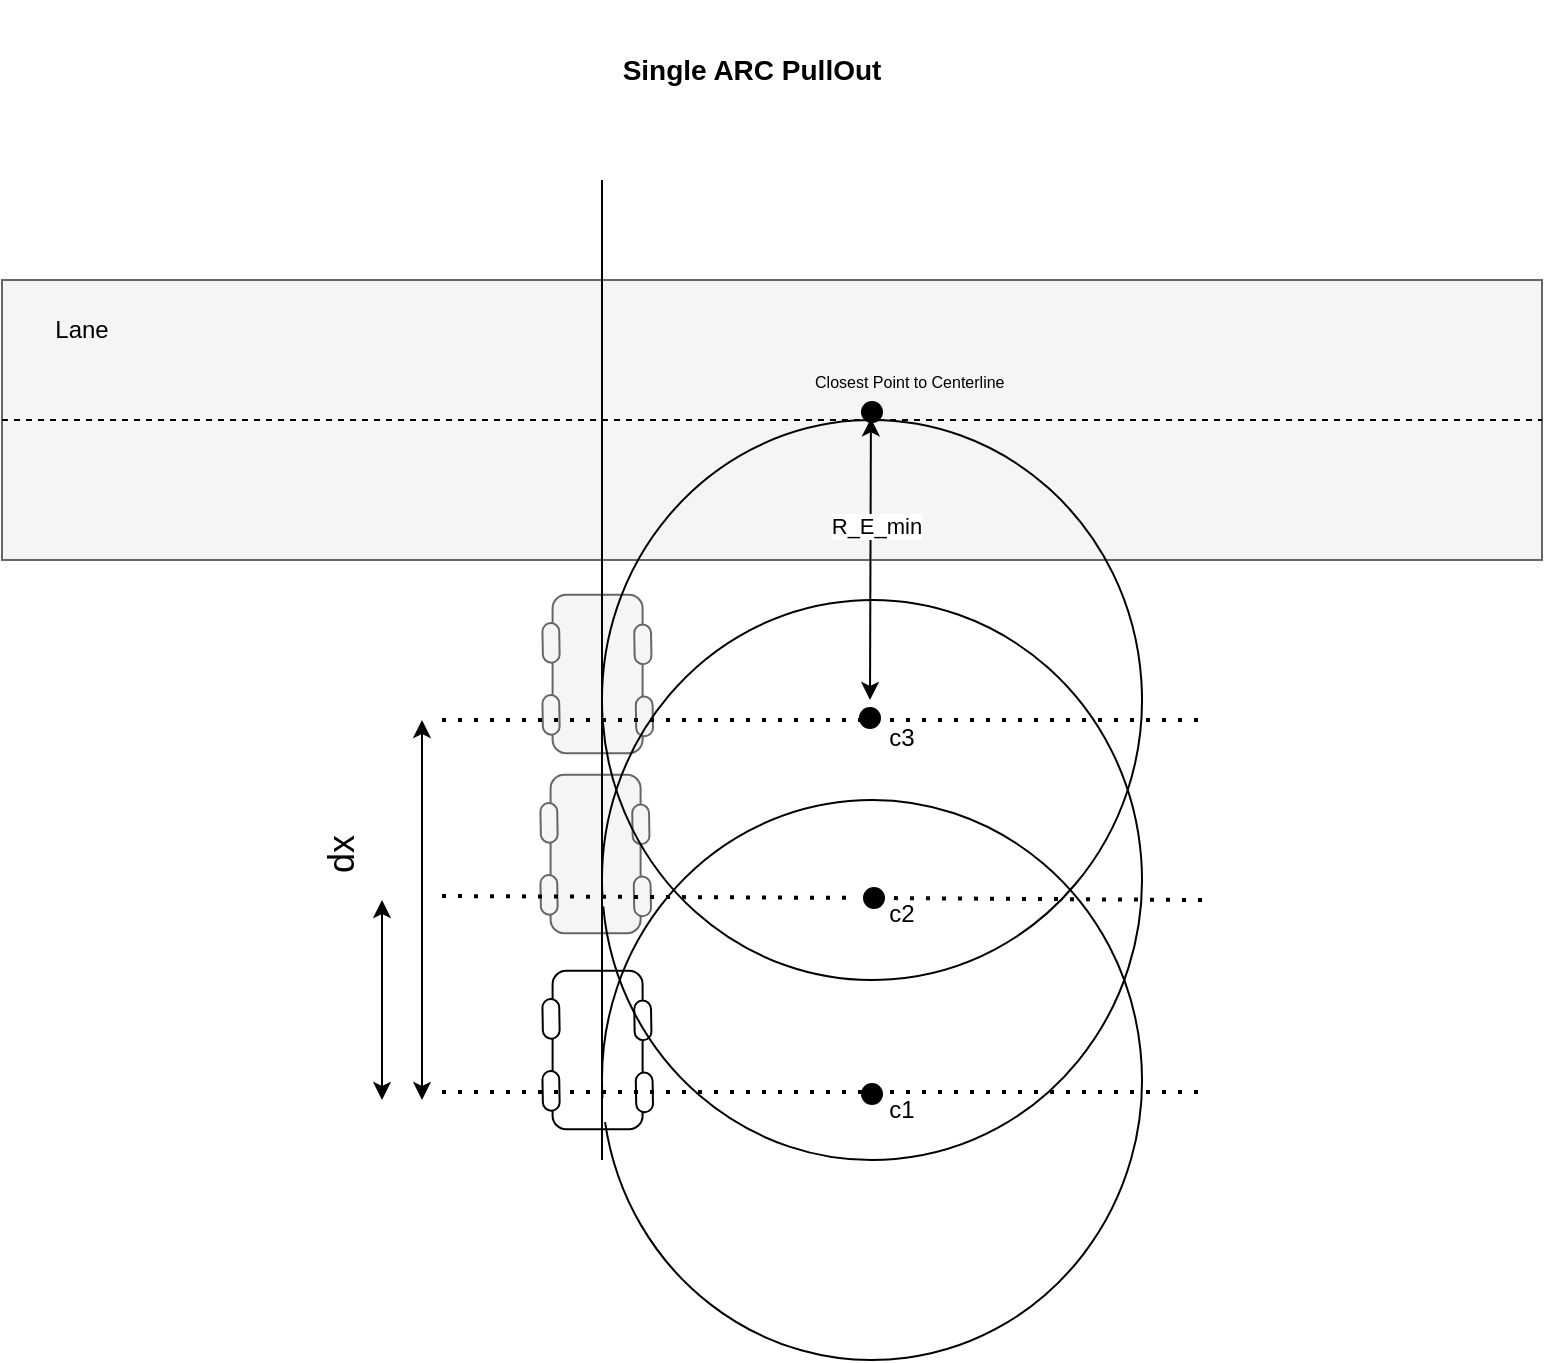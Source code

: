 <mxfile version="24.0.7" type="github">
  <diagram name="Page-1" id="Pt5XmXkUgXX5CUJL7lyF">
    <mxGraphModel dx="1259" dy="698" grid="1" gridSize="10" guides="1" tooltips="1" connect="1" arrows="1" fold="1" page="1" pageScale="1" pageWidth="850" pageHeight="1100" math="0" shadow="0">
      <root>
        <mxCell id="0" />
        <mxCell id="1" parent="0" />
        <mxCell id="7mx6neNdzKKeHJUGSRut-3" value="" style="rounded=0;whiteSpace=wrap;html=1;fillColor=#f5f5f5;fontColor=#333333;strokeColor=#666666;" vertex="1" parent="1">
          <mxGeometry x="50" y="230" width="770" height="140" as="geometry" />
        </mxCell>
        <mxCell id="7mx6neNdzKKeHJUGSRut-4" value="" style="endArrow=none;dashed=1;html=1;rounded=0;exitX=0;exitY=0.5;exitDx=0;exitDy=0;entryX=1;entryY=0.5;entryDx=0;entryDy=0;" edge="1" parent="1" source="7mx6neNdzKKeHJUGSRut-3" target="7mx6neNdzKKeHJUGSRut-3">
          <mxGeometry width="50" height="50" relative="1" as="geometry">
            <mxPoint x="400" y="480" as="sourcePoint" />
            <mxPoint x="450" y="430" as="targetPoint" />
          </mxGeometry>
        </mxCell>
        <mxCell id="7mx6neNdzKKeHJUGSRut-36" value="" style="group;dashed=1;dashPattern=1 1;" vertex="1" connectable="0" parent="1">
          <mxGeometry x="320" y="570" width="60" height="90" as="geometry" />
        </mxCell>
        <mxCell id="7mx6neNdzKKeHJUGSRut-37" value="" style="group" vertex="1" connectable="0" parent="7mx6neNdzKKeHJUGSRut-36">
          <mxGeometry x="1.18" width="58.82" height="90" as="geometry" />
        </mxCell>
        <mxCell id="7mx6neNdzKKeHJUGSRut-38" value="" style="rounded=1;whiteSpace=wrap;html=1;rotation=90;" vertex="1" parent="7mx6neNdzKKeHJUGSRut-37">
          <mxGeometry x="-12.974" y="22.5" width="79.189" height="45" as="geometry" />
        </mxCell>
        <mxCell id="7mx6neNdzKKeHJUGSRut-39" value="" style="rounded=1;whiteSpace=wrap;html=1;rotation=89;arcSize=50;" vertex="1" parent="7mx6neNdzKKeHJUGSRut-37">
          <mxGeometry x="-6.558" y="61.252" width="19.799" height="8.385" as="geometry" />
        </mxCell>
        <mxCell id="7mx6neNdzKKeHJUGSRut-41" value="" style="rounded=1;whiteSpace=wrap;html=1;rotation=89;arcSize=50;" vertex="1" parent="7mx6neNdzKKeHJUGSRut-36">
          <mxGeometry x="41.298" y="62.002" width="19.799" height="8.385" as="geometry" />
        </mxCell>
        <mxCell id="7mx6neNdzKKeHJUGSRut-42" value="" style="rounded=1;whiteSpace=wrap;html=1;rotation=89;arcSize=50;" vertex="1" parent="7mx6neNdzKKeHJUGSRut-36">
          <mxGeometry x="-5.379" y="25.253" width="19.799" height="8.385" as="geometry" />
        </mxCell>
        <mxCell id="7mx6neNdzKKeHJUGSRut-43" value="" style="rounded=1;whiteSpace=wrap;html=1;rotation=89;arcSize=50;" vertex="1" parent="7mx6neNdzKKeHJUGSRut-36">
          <mxGeometry x="40.52" y="26.003" width="19.799" height="8.385" as="geometry" />
        </mxCell>
        <mxCell id="7mx6neNdzKKeHJUGSRut-45" value="" style="group;dashed=1;dashPattern=1 1;opacity=0;fillColor=#f5f5f5;fontColor=#333333;strokeColor=#666666;" vertex="1" connectable="0" parent="1">
          <mxGeometry x="319" y="472" width="60.0" height="90" as="geometry" />
        </mxCell>
        <mxCell id="7mx6neNdzKKeHJUGSRut-46" value="" style="group;opacity=0;fillColor=#f5f5f5;fontColor=#333333;strokeColor=#666666;" vertex="1" connectable="0" parent="7mx6neNdzKKeHJUGSRut-45">
          <mxGeometry x="1.18" width="58.82" height="90" as="geometry" />
        </mxCell>
        <mxCell id="7mx6neNdzKKeHJUGSRut-47" value="" style="rounded=1;whiteSpace=wrap;html=1;rotation=90;fillColor=#f5f5f5;fontColor=#333333;strokeColor=#666666;" vertex="1" parent="7mx6neNdzKKeHJUGSRut-46">
          <mxGeometry x="-12.974" y="22.5" width="79.189" height="45" as="geometry" />
        </mxCell>
        <mxCell id="7mx6neNdzKKeHJUGSRut-48" value="" style="rounded=1;whiteSpace=wrap;html=1;rotation=89;arcSize=50;fillColor=#f5f5f5;fontColor=#333333;strokeColor=#666666;" vertex="1" parent="7mx6neNdzKKeHJUGSRut-46">
          <mxGeometry x="-6.558" y="61.252" width="19.799" height="8.385" as="geometry" />
        </mxCell>
        <mxCell id="7mx6neNdzKKeHJUGSRut-50" value="" style="rounded=1;whiteSpace=wrap;html=1;rotation=89;arcSize=50;fillColor=#f5f5f5;fontColor=#333333;strokeColor=#666666;" vertex="1" parent="7mx6neNdzKKeHJUGSRut-45">
          <mxGeometry x="41.298" y="62.002" width="19.799" height="8.385" as="geometry" />
        </mxCell>
        <mxCell id="7mx6neNdzKKeHJUGSRut-51" value="" style="rounded=1;whiteSpace=wrap;html=1;rotation=89;arcSize=50;fillColor=#f5f5f5;fontColor=#333333;strokeColor=#666666;" vertex="1" parent="7mx6neNdzKKeHJUGSRut-45">
          <mxGeometry x="-5.379" y="25.253" width="19.799" height="8.385" as="geometry" />
        </mxCell>
        <mxCell id="7mx6neNdzKKeHJUGSRut-52" value="" style="rounded=1;whiteSpace=wrap;html=1;rotation=89;arcSize=50;fillColor=#f5f5f5;fontColor=#333333;strokeColor=#666666;" vertex="1" parent="7mx6neNdzKKeHJUGSRut-45">
          <mxGeometry x="40.52" y="26.003" width="19.799" height="8.385" as="geometry" />
        </mxCell>
        <mxCell id="7mx6neNdzKKeHJUGSRut-62" value="" style="group;dashed=1;dashPattern=1 1;opacity=0;fillColor=#f5f5f5;fontColor=#333333;strokeColor=#666666;" vertex="1" connectable="0" parent="1">
          <mxGeometry x="320" y="382" width="60.0" height="90" as="geometry" />
        </mxCell>
        <mxCell id="7mx6neNdzKKeHJUGSRut-63" value="" style="group;opacity=0;fillColor=#f5f5f5;fontColor=#333333;strokeColor=#666666;" vertex="1" connectable="0" parent="7mx6neNdzKKeHJUGSRut-62">
          <mxGeometry x="1.18" width="58.82" height="90" as="geometry" />
        </mxCell>
        <mxCell id="7mx6neNdzKKeHJUGSRut-64" value="" style="rounded=1;whiteSpace=wrap;html=1;rotation=90;fillColor=#f5f5f5;fontColor=#333333;strokeColor=#666666;" vertex="1" parent="7mx6neNdzKKeHJUGSRut-63">
          <mxGeometry x="-12.974" y="22.5" width="79.189" height="45" as="geometry" />
        </mxCell>
        <mxCell id="7mx6neNdzKKeHJUGSRut-65" value="" style="rounded=1;whiteSpace=wrap;html=1;rotation=89;arcSize=50;fillColor=#f5f5f5;fontColor=#333333;strokeColor=#666666;" vertex="1" parent="7mx6neNdzKKeHJUGSRut-63">
          <mxGeometry x="-6.558" y="61.252" width="19.799" height="8.385" as="geometry" />
        </mxCell>
        <mxCell id="7mx6neNdzKKeHJUGSRut-66" value="" style="rounded=1;whiteSpace=wrap;html=1;rotation=89;arcSize=50;fillColor=#f5f5f5;fontColor=#333333;strokeColor=#666666;" vertex="1" parent="7mx6neNdzKKeHJUGSRut-62">
          <mxGeometry x="41.298" y="62.002" width="19.799" height="8.385" as="geometry" />
        </mxCell>
        <mxCell id="7mx6neNdzKKeHJUGSRut-67" value="" style="rounded=1;whiteSpace=wrap;html=1;rotation=89;arcSize=50;fillColor=#f5f5f5;fontColor=#333333;strokeColor=#666666;" vertex="1" parent="7mx6neNdzKKeHJUGSRut-62">
          <mxGeometry x="-5.379" y="25.253" width="19.799" height="8.385" as="geometry" />
        </mxCell>
        <mxCell id="7mx6neNdzKKeHJUGSRut-68" value="" style="rounded=1;whiteSpace=wrap;html=1;rotation=89;arcSize=50;fillColor=#f5f5f5;fontColor=#333333;strokeColor=#666666;" vertex="1" parent="7mx6neNdzKKeHJUGSRut-62">
          <mxGeometry x="40.52" y="26.003" width="19.799" height="8.385" as="geometry" />
        </mxCell>
        <mxCell id="7mx6neNdzKKeHJUGSRut-69" value="" style="verticalLabelPosition=bottom;verticalAlign=top;html=1;shape=mxgraph.basic.arc;startAngle=0.24;endAngle=0.238;rotation=-180;" vertex="1" parent="1">
          <mxGeometry x="350" y="300" width="270" height="280" as="geometry" />
        </mxCell>
        <mxCell id="7mx6neNdzKKeHJUGSRut-71" value="" style="verticalLabelPosition=bottom;verticalAlign=top;html=1;shape=mxgraph.basic.arc;startAngle=0.24;endAngle=0.235;rotation=-180;" vertex="1" parent="1">
          <mxGeometry x="350" y="390" width="270" height="280" as="geometry" />
        </mxCell>
        <mxCell id="7mx6neNdzKKeHJUGSRut-72" value="" style="verticalLabelPosition=bottom;verticalAlign=top;html=1;shape=mxgraph.basic.arc;startAngle=0.24;endAngle=0.226;rotation=-180;" vertex="1" parent="1">
          <mxGeometry x="350" y="490" width="270" height="280" as="geometry" />
        </mxCell>
        <mxCell id="7mx6neNdzKKeHJUGSRut-73" value="" style="endArrow=none;html=1;rounded=0;" edge="1" parent="1">
          <mxGeometry width="50" height="50" relative="1" as="geometry">
            <mxPoint x="350" y="670" as="sourcePoint" />
            <mxPoint x="350" y="180" as="targetPoint" />
          </mxGeometry>
        </mxCell>
        <mxCell id="7mx6neNdzKKeHJUGSRut-75" value="" style="endArrow=none;dashed=1;html=1;dashPattern=1 3;strokeWidth=2;rounded=0;" edge="1" parent="1" source="7mx6neNdzKKeHJUGSRut-86">
          <mxGeometry width="50" height="50" relative="1" as="geometry">
            <mxPoint x="270" y="538" as="sourcePoint" />
            <mxPoint x="650" y="540" as="targetPoint" />
          </mxGeometry>
        </mxCell>
        <mxCell id="7mx6neNdzKKeHJUGSRut-76" value="" style="endArrow=none;dashed=1;html=1;dashPattern=1 3;strokeWidth=2;rounded=0;" edge="1" parent="1">
          <mxGeometry width="50" height="50" relative="1" as="geometry">
            <mxPoint x="270" y="636" as="sourcePoint" />
            <mxPoint x="650" y="636" as="targetPoint" />
          </mxGeometry>
        </mxCell>
        <mxCell id="7mx6neNdzKKeHJUGSRut-74" value="" style="endArrow=none;dashed=1;html=1;dashPattern=1 3;strokeWidth=2;rounded=0;" edge="1" parent="1">
          <mxGeometry width="50" height="50" relative="1" as="geometry">
            <mxPoint x="270" y="450" as="sourcePoint" />
            <mxPoint x="650" y="450" as="targetPoint" />
          </mxGeometry>
        </mxCell>
        <mxCell id="7mx6neNdzKKeHJUGSRut-77" value="Lane" style="text;html=1;align=center;verticalAlign=middle;whiteSpace=wrap;rounded=0;" vertex="1" parent="1">
          <mxGeometry x="60" y="240" width="60" height="30" as="geometry" />
        </mxCell>
        <mxCell id="7mx6neNdzKKeHJUGSRut-78" value="" style="endArrow=classic;startArrow=classic;html=1;rounded=0;" edge="1" parent="1">
          <mxGeometry width="50" height="50" relative="1" as="geometry">
            <mxPoint x="240" y="640" as="sourcePoint" />
            <mxPoint x="240" y="540" as="targetPoint" />
          </mxGeometry>
        </mxCell>
        <mxCell id="7mx6neNdzKKeHJUGSRut-79" value="" style="endArrow=classic;startArrow=classic;html=1;rounded=0;" edge="1" parent="1">
          <mxGeometry width="50" height="50" relative="1" as="geometry">
            <mxPoint x="260" y="640" as="sourcePoint" />
            <mxPoint x="260" y="450" as="targetPoint" />
            <Array as="points">
              <mxPoint x="260" y="590" />
            </Array>
          </mxGeometry>
        </mxCell>
        <mxCell id="7mx6neNdzKKeHJUGSRut-80" value="&lt;font style=&quot;font-size: 18px;&quot;&gt;dx&lt;/font&gt;" style="text;html=1;align=center;verticalAlign=middle;whiteSpace=wrap;rounded=0;rotation=-90;" vertex="1" parent="1">
          <mxGeometry x="190" y="502" width="60" height="30" as="geometry" />
        </mxCell>
        <mxCell id="7mx6neNdzKKeHJUGSRut-81" value="&lt;font style=&quot;font-size: 8px;&quot;&gt;Closest Point to Centerline&amp;nbsp;&lt;/font&gt;" style="text;html=1;align=center;verticalAlign=middle;whiteSpace=wrap;rounded=0;" vertex="1" parent="1">
          <mxGeometry x="450" y="270" width="110" height="20" as="geometry" />
        </mxCell>
        <mxCell id="7mx6neNdzKKeHJUGSRut-82" value="" style="verticalLabelPosition=bottom;shadow=0;dashed=0;align=center;html=1;verticalAlign=top;shape=mxgraph.electrical.transmission.testPoint;" vertex="1" parent="1">
          <mxGeometry x="475" y="291" width="20" height="10" as="geometry" />
        </mxCell>
        <mxCell id="7mx6neNdzKKeHJUGSRut-85" value="" style="verticalLabelPosition=bottom;shadow=0;dashed=0;align=center;html=1;verticalAlign=top;shape=mxgraph.electrical.transmission.testPoint;" vertex="1" parent="1">
          <mxGeometry x="474" y="444" width="20" height="10" as="geometry" />
        </mxCell>
        <mxCell id="7mx6neNdzKKeHJUGSRut-87" value="" style="endArrow=none;dashed=1;html=1;dashPattern=1 3;strokeWidth=2;rounded=0;" edge="1" parent="1" target="7mx6neNdzKKeHJUGSRut-86">
          <mxGeometry width="50" height="50" relative="1" as="geometry">
            <mxPoint x="270" y="538" as="sourcePoint" />
            <mxPoint x="650" y="540" as="targetPoint" />
          </mxGeometry>
        </mxCell>
        <mxCell id="7mx6neNdzKKeHJUGSRut-86" value="" style="verticalLabelPosition=bottom;shadow=0;dashed=0;align=center;html=1;verticalAlign=top;shape=mxgraph.electrical.transmission.testPoint;" vertex="1" parent="1">
          <mxGeometry x="476" y="534" width="20" height="10" as="geometry" />
        </mxCell>
        <mxCell id="7mx6neNdzKKeHJUGSRut-88" value="" style="verticalLabelPosition=bottom;shadow=0;dashed=0;align=center;html=1;verticalAlign=top;shape=mxgraph.electrical.transmission.testPoint;" vertex="1" parent="1">
          <mxGeometry x="475" y="632" width="20" height="10" as="geometry" />
        </mxCell>
        <mxCell id="7mx6neNdzKKeHJUGSRut-90" value="c3" style="text;html=1;align=center;verticalAlign=middle;whiteSpace=wrap;rounded=0;" vertex="1" parent="1">
          <mxGeometry x="470" y="444" width="60" height="30" as="geometry" />
        </mxCell>
        <mxCell id="7mx6neNdzKKeHJUGSRut-91" value="c2&lt;span style=&quot;color: rgba(0, 0, 0, 0); font-family: monospace; font-size: 0px; text-align: start; text-wrap: nowrap;&quot;&gt;%3CmxGraphModel%3E%3Croot%3E%3CmxCell%20id%3D%220%22%2F%3E%3CmxCell%20id%3D%221%22%20parent%3D%220%22%2F%3E%3CmxCell%20id%3D%222%22%20value%3D%22c3%22%20style%3D%22text%3Bhtml%3D1%3Balign%3Dcenter%3BverticalAlign%3Dmiddle%3BwhiteSpace%3Dwrap%3Brounded%3D0%3B%22%20vertex%3D%221%22%20parent%3D%221%22%3E%3CmxGeometry%20x%3D%22460%22%20y%3D%22414%22%20width%3D%2260%22%20height%3D%2230%22%20as%3D%22geometry%22%2F%3E%3C%2FmxCell%3E%3C%2Froot%3E%3C%2FmxGraphModel%3E&lt;/span&gt;" style="text;html=1;align=center;verticalAlign=middle;whiteSpace=wrap;rounded=0;" vertex="1" parent="1">
          <mxGeometry x="470" y="532" width="60" height="30" as="geometry" />
        </mxCell>
        <mxCell id="7mx6neNdzKKeHJUGSRut-92" value="c1" style="text;html=1;align=center;verticalAlign=middle;whiteSpace=wrap;rounded=0;" vertex="1" parent="1">
          <mxGeometry x="470" y="630" width="60" height="30" as="geometry" />
        </mxCell>
        <mxCell id="7mx6neNdzKKeHJUGSRut-93" value="" style="endArrow=classic;startArrow=classic;html=1;rounded=0;exitX=0.502;exitY=1.003;exitDx=0;exitDy=0;exitPerimeter=0;" edge="1" parent="1" source="7mx6neNdzKKeHJUGSRut-69">
          <mxGeometry width="50" height="50" relative="1" as="geometry">
            <mxPoint x="350" y="458" as="sourcePoint" />
            <mxPoint x="484" y="440" as="targetPoint" />
          </mxGeometry>
        </mxCell>
        <mxCell id="7mx6neNdzKKeHJUGSRut-94" value="R_E_min" style="edgeLabel;html=1;align=center;verticalAlign=middle;resizable=0;points=[];" vertex="1" connectable="0" parent="7mx6neNdzKKeHJUGSRut-93">
          <mxGeometry x="-0.243" y="2" relative="1" as="geometry">
            <mxPoint as="offset" />
          </mxGeometry>
        </mxCell>
        <mxCell id="7mx6neNdzKKeHJUGSRut-95" value="&lt;b&gt;&lt;font style=&quot;font-size: 14px;&quot;&gt;Single ARC PullOut&lt;/font&gt;&lt;/b&gt;" style="text;html=1;align=center;verticalAlign=middle;whiteSpace=wrap;rounded=0;" vertex="1" parent="1">
          <mxGeometry x="305" y="90" width="240" height="70" as="geometry" />
        </mxCell>
      </root>
    </mxGraphModel>
  </diagram>
</mxfile>
